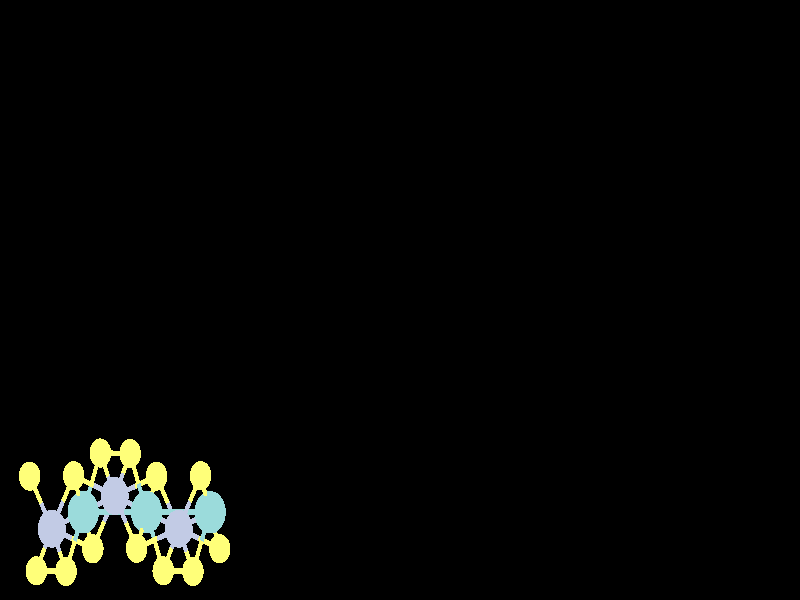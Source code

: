 #include "colors.inc"
#include "finish.inc"

global_settings {assumed_gamma 1 max_trace_level 6}
background {color White transmit 1.0}
camera {orthographic
  right -39.40*x up 21.80*y
  direction 1.00*z
  location <0,0,50.00> look_at <0,0,0>}


light_source {<  2.00,   3.00,  40.00> color White
  area_light <0.70, 0, 0>, <0, 0.70, 0>, 3, 3
  adaptive 1 jitter}
// no fog
#declare simple = finish {phong 0.7}
#declare pale = finish {ambient 0.5 diffuse 0.85 roughness 0.001 specular 0.200 }
#declare intermediate = finish {ambient 0.3 diffuse 0.6 specular 0.1 roughness 0.04}
#declare vmd = finish {ambient 0.0 diffuse 0.65 phong 0.1 phong_size 40.0 specular 0.5 }
#declare jmol = finish {ambient 0.2 diffuse 0.6 specular 1 roughness 0.001 metallic}
#declare ase2 = finish {ambient 0.05 brilliance 3 diffuse 0.6 metallic specular 0.7 roughness 0.04 reflection 0.15}
#declare ase3 = finish {ambient 0.15 brilliance 2 diffuse 0.6 metallic specular 1.0 roughness 0.001 reflection 0.0}
#declare glass = finish {ambient 0.05 diffuse 0.3 specular 1.0 roughness 0.001}
#declare glass2 = finish {ambient 0.01 diffuse 0.3 specular 1.0 reflection 0.25 roughness 0.001}
#declare Rcell = 0.000;
#declare Rbond = 0.100;

#macro atom(LOC, R, COL, TRANS, FIN)
  sphere{LOC, R texture{pigment{color COL transmit TRANS} finish{FIN}}}
#end
#macro constrain(LOC, R, COL, TRANS FIN)
union{torus{R, Rcell rotate 45*z texture{pigment{color COL transmit TRANS} finish{FIN}}}
     torus{R, Rcell rotate -45*z texture{pigment{color COL transmit TRANS} finish{FIN}}}
     translate LOC}
#end

cylinder {<-18.73,  -7.71,  -0.00>, < 18.76,  -7.71,  -0.00>, Rcell pigment {Black}}
cylinder {<-18.73,  -7.71, -27.01>, < 18.76,  -7.71, -27.01>, Rcell pigment {Black}}
cylinder {<-18.73,  10.38, -27.01>, < 18.76,  10.38, -27.01>, Rcell pigment {Black}}
cylinder {<-18.73,  10.38,   0.00>, < 18.76,  10.38,   0.00>, Rcell pigment {Black}}
cylinder {<-18.73,  -7.71,  -0.00>, <-18.73,  -7.71, -27.01>, Rcell pigment {Black}}
cylinder {< 18.76,  -7.71,  -0.00>, < 18.76,  -7.71, -27.01>, Rcell pigment {Black}}
cylinder {< 18.76,  10.38,   0.00>, < 18.76,  10.38, -27.01>, Rcell pigment {Black}}
cylinder {<-18.73,  10.38,   0.00>, <-18.73,  10.38, -27.01>, Rcell pigment {Black}}
cylinder {<-18.73,  -7.71,  -0.00>, <-18.73,  10.38,   0.00>, Rcell pigment {Black}}
cylinder {< 18.76,  -7.71,  -0.00>, < 18.76,  10.38,   0.00>, Rcell pigment {Black}}
cylinder {< 18.76,  -7.71, -27.01>, < 18.76,  10.38, -27.01>, Rcell pigment {Black}}
cylinder {<-18.73,  -7.71, -27.01>, <-18.73,  10.38, -27.01>, Rcell pigment {Black}}
atom(<-18.24,  -6.40,  -7.29>, 0.53, rgb <1.00, 1.00, 0.19>, 0.0, ase3) // #0
atom(<-17.91,  -9.84,  -6.24>, 0.53, rgb <1.00, 1.00, 0.19>, 0.0, ase3) // #1
atom(<-17.15,  -8.31,  -2.74>, 0.69, rgb <0.54, 0.60, 0.78>, 0.0, ase3) // #2
atom(<-14.05,  -7.12,  -2.66>, 0.69, rgb <0.54, 0.60, 0.78>, 0.0, ase3) // #3
atom(<-15.60,  -7.71,  -5.40>, 0.77, rgb <0.33, 0.71, 0.71>, 0.0, ase3) // #4
atom(<-12.48,  -7.71,  -5.40>, 0.77, rgb <0.33, 0.71, 0.71>, 0.0, ase3) // #5
atom(<-16.45,  -9.86,  -4.59>, 0.53, rgb <1.00, 1.00, 0.19>, 0.0, ase3) // #6
atom(<-14.76,  -5.56,  -6.22>, 0.53, rgb <1.00, 1.00, 0.19>, 0.0, ase3) // #7
atom(<-16.07,  -6.38,  -3.50>, 0.53, rgb <1.00, 1.00, 0.19>, 0.0, ase3) // #8
atom(<-15.13,  -9.04,  -7.30>, 0.53, rgb <1.00, 1.00, 0.19>, 0.0, ase3) // #9
atom(<-12.97,  -9.02,  -3.52>, 0.53, rgb <1.00, 1.00, 0.19>, 0.0, ase3) // #10
atom(<-11.99,  -6.40,  -7.29>, 0.53, rgb <1.00, 1.00, 0.19>, 0.0, ase3) // #11
atom(<-13.29,  -5.58,  -4.57>, 0.53, rgb <1.00, 1.00, 0.19>, 0.0, ase3) // #12
atom(<-11.66,  -9.84,  -6.24>, 0.53, rgb <1.00, 1.00, 0.19>, 0.0, ase3) // #13
atom(<-17.15,  -8.31,  -8.14>, 0.69, rgb <0.54, 0.60, 0.78>, 0.0, ase3) // #14
atom(<-14.05,  -7.12,  -8.07>, 0.69, rgb <0.54, 0.60, 0.78>, 0.0, ase3) // #15
atom(<-15.60,  -7.71, -10.81>, 0.77, rgb <0.33, 0.71, 0.71>, 0.0, ase3) // #16
atom(<-12.48,  -7.71, -10.81>, 0.77, rgb <0.33, 0.71, 0.71>, 0.0, ase3) // #17
atom(<-16.45,  -9.86,  -9.99>, 0.53, rgb <1.00, 1.00, 0.19>, 0.0, ase3) // #18
atom(<-16.07,  -6.38,  -8.91>, 0.53, rgb <1.00, 1.00, 0.19>, 0.0, ase3) // #19
atom(<-12.97,  -9.02,  -8.92>, 0.53, rgb <1.00, 1.00, 0.19>, 0.0, ase3) // #20
atom(<-13.29,  -5.58,  -9.97>, 0.53, rgb <1.00, 1.00, 0.19>, 0.0, ase3) // #21
atom(<-10.90,  -8.31,  -2.74>, 0.69, rgb <0.54, 0.60, 0.78>, 0.0, ase3) // #22
atom(< -9.35,  -7.71,  -5.40>, 0.77, rgb <0.33, 0.71, 0.71>, 0.0, ase3) // #23
atom(<-10.20,  -9.86,  -4.59>, 0.53, rgb <1.00, 1.00, 0.19>, 0.0, ase3) // #24
atom(< -9.82,  -6.38,  -3.50>, 0.53, rgb <1.00, 1.00, 0.19>, 0.0, ase3) // #25
atom(< -8.88,  -9.04,  -7.30>, 0.53, rgb <1.00, 1.00, 0.19>, 0.0, ase3) // #26
atom(<-10.90,  -8.31,  -8.14>, 0.69, rgb <0.54, 0.60, 0.78>, 0.0, ase3) // #27
atom(< -9.35,  -7.71, -10.81>, 0.77, rgb <0.33, 0.71, 0.71>, 0.0, ase3) // #28
atom(<-10.20,  -9.86,  -9.99>, 0.53, rgb <1.00, 1.00, 0.19>, 0.0, ase3) // #29
atom(< -9.82,  -6.38,  -8.91>, 0.53, rgb <1.00, 1.00, 0.19>, 0.0, ase3) // #30
cylinder {<-18.24,  -6.40,  -7.29>, <-17.69,  -7.35,  -7.71>, Rbond texture{pigment {color rgb <1.00, 1.00, 0.19> transmit 0.0} finish{ase3}}}
cylinder {<-17.15,  -8.31,  -8.14>, <-17.69,  -7.35,  -7.71>, Rbond texture{pigment {color rgb <0.54, 0.60, 0.78> transmit 0.0} finish{ase3}}}
cylinder {<-17.91,  -9.84,  -6.24>, <-17.18,  -9.85,  -5.41>, Rbond texture{pigment {color rgb <1.00, 1.00, 0.19> transmit 0.0} finish{ase3}}}
cylinder {<-16.45,  -9.86,  -4.59>, <-17.18,  -9.85,  -5.41>, Rbond texture{pigment {color rgb <1.00, 1.00, 0.19> transmit 0.0} finish{ase3}}}
cylinder {<-17.91,  -9.84,  -6.24>, <-17.53,  -9.07,  -7.19>, Rbond texture{pigment {color rgb <1.00, 1.00, 0.19> transmit 0.0} finish{ase3}}}
cylinder {<-17.15,  -8.31,  -8.14>, <-17.53,  -9.07,  -7.19>, Rbond texture{pigment {color rgb <0.54, 0.60, 0.78> transmit 0.0} finish{ase3}}}
cylinder {<-17.15,  -8.31,  -2.74>, <-16.38,  -8.01,  -4.07>, Rbond texture{pigment {color rgb <0.54, 0.60, 0.78> transmit 0.0} finish{ase3}}}
cylinder {<-15.60,  -7.71,  -5.40>, <-16.38,  -8.01,  -4.07>, Rbond texture{pigment {color rgb <0.33, 0.71, 0.71> transmit 0.0} finish{ase3}}}
cylinder {<-17.15,  -8.31,  -2.74>, <-16.80,  -9.08,  -3.66>, Rbond texture{pigment {color rgb <0.54, 0.60, 0.78> transmit 0.0} finish{ase3}}}
cylinder {<-16.45,  -9.86,  -4.59>, <-16.80,  -9.08,  -3.66>, Rbond texture{pigment {color rgb <1.00, 1.00, 0.19> transmit 0.0} finish{ase3}}}
cylinder {<-14.05,  -7.12,  -2.66>, <-13.27,  -7.41,  -4.03>, Rbond texture{pigment {color rgb <0.54, 0.60, 0.78> transmit 0.0} finish{ase3}}}
cylinder {<-12.48,  -7.71,  -5.40>, <-13.27,  -7.41,  -4.03>, Rbond texture{pigment {color rgb <0.33, 0.71, 0.71> transmit 0.0} finish{ase3}}}
cylinder {<-14.05,  -7.12,  -2.66>, <-15.06,  -6.75,  -3.08>, Rbond texture{pigment {color rgb <0.54, 0.60, 0.78> transmit 0.0} finish{ase3}}}
cylinder {<-16.07,  -6.38,  -3.50>, <-15.06,  -6.75,  -3.08>, Rbond texture{pigment {color rgb <1.00, 1.00, 0.19> transmit 0.0} finish{ase3}}}
cylinder {<-14.05,  -7.12,  -2.66>, <-13.67,  -6.35,  -3.62>, Rbond texture{pigment {color rgb <0.54, 0.60, 0.78> transmit 0.0} finish{ase3}}}
cylinder {<-13.29,  -5.58,  -4.57>, <-13.67,  -6.35,  -3.62>, Rbond texture{pigment {color rgb <1.00, 1.00, 0.19> transmit 0.0} finish{ase3}}}
cylinder {<-14.05,  -7.12,  -2.66>, <-14.83,  -7.41,  -4.03>, Rbond texture{pigment {color rgb <0.54, 0.60, 0.78> transmit 0.0} finish{ase3}}}
cylinder {<-15.60,  -7.71,  -5.40>, <-14.83,  -7.41,  -4.03>, Rbond texture{pigment {color rgb <0.33, 0.71, 0.71> transmit 0.0} finish{ase3}}}
cylinder {<-14.05,  -7.12,  -2.66>, <-13.51,  -8.07,  -3.09>, Rbond texture{pigment {color rgb <0.54, 0.60, 0.78> transmit 0.0} finish{ase3}}}
cylinder {<-12.97,  -9.02,  -3.52>, <-13.51,  -8.07,  -3.09>, Rbond texture{pigment {color rgb <1.00, 1.00, 0.19> transmit 0.0} finish{ase3}}}
cylinder {<-15.60,  -7.71,  -5.40>, <-16.03,  -8.78,  -4.99>, Rbond texture{pigment {color rgb <0.33, 0.71, 0.71> transmit 0.0} finish{ase3}}}
cylinder {<-16.45,  -9.86,  -4.59>, <-16.03,  -8.78,  -4.99>, Rbond texture{pigment {color rgb <1.00, 1.00, 0.19> transmit 0.0} finish{ase3}}}
cylinder {<-15.60,  -7.71,  -5.40>, <-16.38,  -8.01,  -6.77>, Rbond texture{pigment {color rgb <0.33, 0.71, 0.71> transmit 0.0} finish{ase3}}}
cylinder {<-17.15,  -8.31,  -8.14>, <-16.38,  -8.01,  -6.77>, Rbond texture{pigment {color rgb <0.54, 0.60, 0.78> transmit 0.0} finish{ase3}}}
cylinder {<-15.60,  -7.71,  -5.40>, <-15.37,  -8.38,  -6.35>, Rbond texture{pigment {color rgb <0.33, 0.71, 0.71> transmit 0.0} finish{ase3}}}
cylinder {<-15.13,  -9.04,  -7.30>, <-15.37,  -8.38,  -6.35>, Rbond texture{pigment {color rgb <1.00, 1.00, 0.19> transmit 0.0} finish{ase3}}}
cylinder {<-12.48,  -7.71,  -5.40>, <-13.27,  -7.41,  -6.73>, Rbond texture{pigment {color rgb <0.33, 0.71, 0.71> transmit 0.0} finish{ase3}}}
cylinder {<-14.05,  -7.12,  -8.07>, <-13.27,  -7.41,  -6.73>, Rbond texture{pigment {color rgb <0.54, 0.60, 0.78> transmit 0.0} finish{ase3}}}
cylinder {<-12.48,  -7.71,  -5.40>, <-12.23,  -7.06,  -6.34>, Rbond texture{pigment {color rgb <0.33, 0.71, 0.71> transmit 0.0} finish{ase3}}}
cylinder {<-11.99,  -6.40,  -7.29>, <-12.23,  -7.06,  -6.34>, Rbond texture{pigment {color rgb <1.00, 1.00, 0.19> transmit 0.0} finish{ase3}}}
cylinder {<-12.48,  -7.71,  -5.40>, <-12.89,  -6.65,  -4.99>, Rbond texture{pigment {color rgb <0.33, 0.71, 0.71> transmit 0.0} finish{ase3}}}
cylinder {<-13.29,  -5.58,  -4.57>, <-12.89,  -6.65,  -4.99>, Rbond texture{pigment {color rgb <1.00, 1.00, 0.19> transmit 0.0} finish{ase3}}}
cylinder {<-12.48,  -7.71,  -5.40>, <-14.04,  -7.71,  -5.40>, Rbond texture{pigment {color rgb <0.33, 0.71, 0.71> transmit 0.0} finish{ase3}}}
cylinder {<-15.60,  -7.71,  -5.40>, <-14.04,  -7.71,  -5.40>, Rbond texture{pigment {color rgb <0.33, 0.71, 0.71> transmit 0.0} finish{ase3}}}
cylinder {<-12.48,  -7.71,  -5.40>, <-12.72,  -8.37,  -4.46>, Rbond texture{pigment {color rgb <0.33, 0.71, 0.71> transmit 0.0} finish{ase3}}}
cylinder {<-12.97,  -9.02,  -3.52>, <-12.72,  -8.37,  -4.46>, Rbond texture{pigment {color rgb <1.00, 1.00, 0.19> transmit 0.0} finish{ase3}}}
cylinder {<-12.48,  -7.71,  -5.40>, <-12.07,  -8.77,  -5.82>, Rbond texture{pigment {color rgb <0.33, 0.71, 0.71> transmit 0.0} finish{ase3}}}
cylinder {<-11.66,  -9.84,  -6.24>, <-12.07,  -8.77,  -5.82>, Rbond texture{pigment {color rgb <1.00, 1.00, 0.19> transmit 0.0} finish{ase3}}}
cylinder {<-12.48,  -7.71,  -5.40>, <-11.69,  -8.01,  -4.07>, Rbond texture{pigment {color rgb <0.33, 0.71, 0.71> transmit 0.0} finish{ase3}}}
cylinder {<-10.90,  -8.31,  -2.74>, <-11.69,  -8.01,  -4.07>, Rbond texture{pigment {color rgb <0.54, 0.60, 0.78> transmit 0.0} finish{ase3}}}
cylinder {<-12.48,  -7.71,  -5.40>, <-10.92,  -7.71,  -5.40>, Rbond texture{pigment {color rgb <0.33, 0.71, 0.71> transmit 0.0} finish{ase3}}}
cylinder {< -9.35,  -7.71,  -5.40>, <-10.92,  -7.71,  -5.40>, Rbond texture{pigment {color rgb <0.33, 0.71, 0.71> transmit 0.0} finish{ase3}}}
cylinder {<-12.48,  -7.71,  -5.40>, <-11.69,  -8.01,  -6.77>, Rbond texture{pigment {color rgb <0.33, 0.71, 0.71> transmit 0.0} finish{ase3}}}
cylinder {<-10.90,  -8.31,  -8.14>, <-11.69,  -8.01,  -6.77>, Rbond texture{pigment {color rgb <0.54, 0.60, 0.78> transmit 0.0} finish{ase3}}}
cylinder {<-14.76,  -5.56,  -6.22>, <-14.41,  -6.34,  -7.14>, Rbond texture{pigment {color rgb <1.00, 1.00, 0.19> transmit 0.0} finish{ase3}}}
cylinder {<-14.05,  -7.12,  -8.07>, <-14.41,  -6.34,  -7.14>, Rbond texture{pigment {color rgb <0.54, 0.60, 0.78> transmit 0.0} finish{ase3}}}
cylinder {<-14.76,  -5.56,  -6.22>, <-14.02,  -5.57,  -5.39>, Rbond texture{pigment {color rgb <1.00, 1.00, 0.19> transmit 0.0} finish{ase3}}}
cylinder {<-13.29,  -5.58,  -4.57>, <-14.02,  -5.57,  -5.39>, Rbond texture{pigment {color rgb <1.00, 1.00, 0.19> transmit 0.0} finish{ase3}}}
cylinder {<-14.76,  -5.56,  -6.22>, <-15.18,  -6.64,  -5.81>, Rbond texture{pigment {color rgb <1.00, 1.00, 0.19> transmit 0.0} finish{ase3}}}
cylinder {<-15.60,  -7.71,  -5.40>, <-15.18,  -6.64,  -5.81>, Rbond texture{pigment {color rgb <0.33, 0.71, 0.71> transmit 0.0} finish{ase3}}}
cylinder {<-16.07,  -6.38,  -3.50>, <-15.84,  -7.05,  -4.45>, Rbond texture{pigment {color rgb <1.00, 1.00, 0.19> transmit 0.0} finish{ase3}}}
cylinder {<-15.60,  -7.71,  -5.40>, <-15.84,  -7.05,  -4.45>, Rbond texture{pigment {color rgb <0.33, 0.71, 0.71> transmit 0.0} finish{ase3}}}
cylinder {<-16.07,  -6.38,  -3.50>, <-16.61,  -7.34,  -3.12>, Rbond texture{pigment {color rgb <1.00, 1.00, 0.19> transmit 0.0} finish{ase3}}}
cylinder {<-17.15,  -8.31,  -2.74>, <-16.61,  -7.34,  -3.12>, Rbond texture{pigment {color rgb <0.54, 0.60, 0.78> transmit 0.0} finish{ase3}}}
cylinder {<-15.13,  -9.04,  -7.30>, <-16.14,  -8.67,  -7.72>, Rbond texture{pigment {color rgb <1.00, 1.00, 0.19> transmit 0.0} finish{ase3}}}
cylinder {<-17.15,  -8.31,  -8.14>, <-16.14,  -8.67,  -7.72>, Rbond texture{pigment {color rgb <0.54, 0.60, 0.78> transmit 0.0} finish{ase3}}}
cylinder {<-12.97,  -9.02,  -3.52>, <-11.93,  -8.66,  -3.13>, Rbond texture{pigment {color rgb <1.00, 1.00, 0.19> transmit 0.0} finish{ase3}}}
cylinder {<-10.90,  -8.31,  -2.74>, <-11.93,  -8.66,  -3.13>, Rbond texture{pigment {color rgb <0.54, 0.60, 0.78> transmit 0.0} finish{ase3}}}
cylinder {<-11.99,  -6.40,  -7.29>, <-13.02,  -6.76,  -7.68>, Rbond texture{pigment {color rgb <1.00, 1.00, 0.19> transmit 0.0} finish{ase3}}}
cylinder {<-14.05,  -7.12,  -8.07>, <-13.02,  -6.76,  -7.68>, Rbond texture{pigment {color rgb <0.54, 0.60, 0.78> transmit 0.0} finish{ase3}}}
cylinder {<-11.99,  -6.40,  -7.29>, <-11.45,  -7.35,  -7.71>, Rbond texture{pigment {color rgb <1.00, 1.00, 0.19> transmit 0.0} finish{ase3}}}
cylinder {<-10.90,  -8.31,  -8.14>, <-11.45,  -7.35,  -7.71>, Rbond texture{pigment {color rgb <0.54, 0.60, 0.78> transmit 0.0} finish{ase3}}}
cylinder {<-11.66,  -9.84,  -6.24>, <-10.93,  -9.85,  -5.41>, Rbond texture{pigment {color rgb <1.00, 1.00, 0.19> transmit 0.0} finish{ase3}}}
cylinder {<-10.20,  -9.86,  -4.59>, <-10.93,  -9.85,  -5.41>, Rbond texture{pigment {color rgb <1.00, 1.00, 0.19> transmit 0.0} finish{ase3}}}
cylinder {<-11.66,  -9.84,  -6.24>, <-11.28,  -9.07,  -7.19>, Rbond texture{pigment {color rgb <1.00, 1.00, 0.19> transmit 0.0} finish{ase3}}}
cylinder {<-10.90,  -8.31,  -8.14>, <-11.28,  -9.07,  -7.19>, Rbond texture{pigment {color rgb <0.54, 0.60, 0.78> transmit 0.0} finish{ase3}}}
cylinder {<-17.15,  -8.31,  -8.14>, <-16.80,  -9.08,  -9.07>, Rbond texture{pigment {color rgb <0.54, 0.60, 0.78> transmit 0.0} finish{ase3}}}
cylinder {<-16.45,  -9.86,  -9.99>, <-16.80,  -9.08,  -9.07>, Rbond texture{pigment {color rgb <1.00, 1.00, 0.19> transmit 0.0} finish{ase3}}}
cylinder {<-17.15,  -8.31,  -8.14>, <-16.38,  -8.01,  -9.47>, Rbond texture{pigment {color rgb <0.54, 0.60, 0.78> transmit 0.0} finish{ase3}}}
cylinder {<-15.60,  -7.71, -10.81>, <-16.38,  -8.01,  -9.47>, Rbond texture{pigment {color rgb <0.33, 0.71, 0.71> transmit 0.0} finish{ase3}}}
cylinder {<-14.05,  -7.12,  -8.07>, <-15.06,  -6.75,  -8.49>, Rbond texture{pigment {color rgb <0.54, 0.60, 0.78> transmit 0.0} finish{ase3}}}
cylinder {<-16.07,  -6.38,  -8.91>, <-15.06,  -6.75,  -8.49>, Rbond texture{pigment {color rgb <1.00, 1.00, 0.19> transmit 0.0} finish{ase3}}}
cylinder {<-14.05,  -7.12,  -8.07>, <-13.27,  -7.41,  -9.44>, Rbond texture{pigment {color rgb <0.54, 0.60, 0.78> transmit 0.0} finish{ase3}}}
cylinder {<-12.48,  -7.71, -10.81>, <-13.27,  -7.41,  -9.44>, Rbond texture{pigment {color rgb <0.33, 0.71, 0.71> transmit 0.0} finish{ase3}}}
cylinder {<-14.05,  -7.12,  -8.07>, <-13.67,  -6.35,  -9.02>, Rbond texture{pigment {color rgb <0.54, 0.60, 0.78> transmit 0.0} finish{ase3}}}
cylinder {<-13.29,  -5.58,  -9.97>, <-13.67,  -6.35,  -9.02>, Rbond texture{pigment {color rgb <1.00, 1.00, 0.19> transmit 0.0} finish{ase3}}}
cylinder {<-14.05,  -7.12,  -8.07>, <-14.83,  -7.41,  -6.73>, Rbond texture{pigment {color rgb <0.54, 0.60, 0.78> transmit 0.0} finish{ase3}}}
cylinder {<-15.60,  -7.71,  -5.40>, <-14.83,  -7.41,  -6.73>, Rbond texture{pigment {color rgb <0.33, 0.71, 0.71> transmit 0.0} finish{ase3}}}
cylinder {<-14.05,  -7.12,  -8.07>, <-14.59,  -8.08,  -7.68>, Rbond texture{pigment {color rgb <0.54, 0.60, 0.78> transmit 0.0} finish{ase3}}}
cylinder {<-15.13,  -9.04,  -7.30>, <-14.59,  -8.08,  -7.68>, Rbond texture{pigment {color rgb <1.00, 1.00, 0.19> transmit 0.0} finish{ase3}}}
cylinder {<-14.05,  -7.12,  -8.07>, <-14.83,  -7.41,  -9.44>, Rbond texture{pigment {color rgb <0.54, 0.60, 0.78> transmit 0.0} finish{ase3}}}
cylinder {<-15.60,  -7.71, -10.81>, <-14.83,  -7.41,  -9.44>, Rbond texture{pigment {color rgb <0.33, 0.71, 0.71> transmit 0.0} finish{ase3}}}
cylinder {<-14.05,  -7.12,  -8.07>, <-13.51,  -8.07,  -8.49>, Rbond texture{pigment {color rgb <0.54, 0.60, 0.78> transmit 0.0} finish{ase3}}}
cylinder {<-12.97,  -9.02,  -8.92>, <-13.51,  -8.07,  -8.49>, Rbond texture{pigment {color rgb <1.00, 1.00, 0.19> transmit 0.0} finish{ase3}}}
cylinder {<-15.60,  -7.71, -10.81>, <-16.03,  -8.78, -10.40>, Rbond texture{pigment {color rgb <0.33, 0.71, 0.71> transmit 0.0} finish{ase3}}}
cylinder {<-16.45,  -9.86,  -9.99>, <-16.03,  -8.78, -10.40>, Rbond texture{pigment {color rgb <1.00, 1.00, 0.19> transmit 0.0} finish{ase3}}}
cylinder {<-12.48,  -7.71, -10.81>, <-12.89,  -6.65, -10.39>, Rbond texture{pigment {color rgb <0.33, 0.71, 0.71> transmit 0.0} finish{ase3}}}
cylinder {<-13.29,  -5.58,  -9.97>, <-12.89,  -6.65, -10.39>, Rbond texture{pigment {color rgb <1.00, 1.00, 0.19> transmit 0.0} finish{ase3}}}
cylinder {<-12.48,  -7.71, -10.81>, <-14.04,  -7.71, -10.81>, Rbond texture{pigment {color rgb <0.33, 0.71, 0.71> transmit 0.0} finish{ase3}}}
cylinder {<-15.60,  -7.71, -10.81>, <-14.04,  -7.71, -10.81>, Rbond texture{pigment {color rgb <0.33, 0.71, 0.71> transmit 0.0} finish{ase3}}}
cylinder {<-12.48,  -7.71, -10.81>, <-12.72,  -8.37,  -9.86>, Rbond texture{pigment {color rgb <0.33, 0.71, 0.71> transmit 0.0} finish{ase3}}}
cylinder {<-12.97,  -9.02,  -8.92>, <-12.72,  -8.37,  -9.86>, Rbond texture{pigment {color rgb <1.00, 1.00, 0.19> transmit 0.0} finish{ase3}}}
cylinder {<-12.48,  -7.71, -10.81>, <-11.69,  -8.01,  -9.47>, Rbond texture{pigment {color rgb <0.33, 0.71, 0.71> transmit 0.0} finish{ase3}}}
cylinder {<-10.90,  -8.31,  -8.14>, <-11.69,  -8.01,  -9.47>, Rbond texture{pigment {color rgb <0.54, 0.60, 0.78> transmit 0.0} finish{ase3}}}
cylinder {<-12.48,  -7.71, -10.81>, <-10.92,  -7.71, -10.81>, Rbond texture{pigment {color rgb <0.33, 0.71, 0.71> transmit 0.0} finish{ase3}}}
cylinder {< -9.35,  -7.71, -10.81>, <-10.92,  -7.71, -10.81>, Rbond texture{pigment {color rgb <0.33, 0.71, 0.71> transmit 0.0} finish{ase3}}}
cylinder {<-16.07,  -6.38,  -8.91>, <-16.61,  -7.34,  -8.52>, Rbond texture{pigment {color rgb <1.00, 1.00, 0.19> transmit 0.0} finish{ase3}}}
cylinder {<-17.15,  -8.31,  -8.14>, <-16.61,  -7.34,  -8.52>, Rbond texture{pigment {color rgb <0.54, 0.60, 0.78> transmit 0.0} finish{ase3}}}
cylinder {<-16.07,  -6.38,  -8.91>, <-15.84,  -7.05,  -9.86>, Rbond texture{pigment {color rgb <1.00, 1.00, 0.19> transmit 0.0} finish{ase3}}}
cylinder {<-15.60,  -7.71, -10.81>, <-15.84,  -7.05,  -9.86>, Rbond texture{pigment {color rgb <0.33, 0.71, 0.71> transmit 0.0} finish{ase3}}}
cylinder {<-12.97,  -9.02,  -8.92>, <-11.93,  -8.66,  -8.53>, Rbond texture{pigment {color rgb <1.00, 1.00, 0.19> transmit 0.0} finish{ase3}}}
cylinder {<-10.90,  -8.31,  -8.14>, <-11.93,  -8.66,  -8.53>, Rbond texture{pigment {color rgb <0.54, 0.60, 0.78> transmit 0.0} finish{ase3}}}
cylinder {<-10.90,  -8.31,  -2.74>, <-10.13,  -8.01,  -4.07>, Rbond texture{pigment {color rgb <0.54, 0.60, 0.78> transmit 0.0} finish{ase3}}}
cylinder {< -9.35,  -7.71,  -5.40>, <-10.13,  -8.01,  -4.07>, Rbond texture{pigment {color rgb <0.33, 0.71, 0.71> transmit 0.0} finish{ase3}}}
cylinder {<-10.90,  -8.31,  -2.74>, <-10.55,  -9.08,  -3.66>, Rbond texture{pigment {color rgb <0.54, 0.60, 0.78> transmit 0.0} finish{ase3}}}
cylinder {<-10.20,  -9.86,  -4.59>, <-10.55,  -9.08,  -3.66>, Rbond texture{pigment {color rgb <1.00, 1.00, 0.19> transmit 0.0} finish{ase3}}}
cylinder {< -9.35,  -7.71,  -5.40>, < -9.78,  -8.78,  -4.99>, Rbond texture{pigment {color rgb <0.33, 0.71, 0.71> transmit 0.0} finish{ase3}}}
cylinder {<-10.20,  -9.86,  -4.59>, < -9.78,  -8.78,  -4.99>, Rbond texture{pigment {color rgb <1.00, 1.00, 0.19> transmit 0.0} finish{ase3}}}
cylinder {< -9.35,  -7.71,  -5.40>, <-10.13,  -8.01,  -6.77>, Rbond texture{pigment {color rgb <0.33, 0.71, 0.71> transmit 0.0} finish{ase3}}}
cylinder {<-10.90,  -8.31,  -8.14>, <-10.13,  -8.01,  -6.77>, Rbond texture{pigment {color rgb <0.54, 0.60, 0.78> transmit 0.0} finish{ase3}}}
cylinder {< -9.35,  -7.71,  -5.40>, < -9.12,  -8.38,  -6.35>, Rbond texture{pigment {color rgb <0.33, 0.71, 0.71> transmit 0.0} finish{ase3}}}
cylinder {< -8.88,  -9.04,  -7.30>, < -9.12,  -8.38,  -6.35>, Rbond texture{pigment {color rgb <1.00, 1.00, 0.19> transmit 0.0} finish{ase3}}}
cylinder {< -9.82,  -6.38,  -3.50>, <-10.36,  -7.34,  -3.12>, Rbond texture{pigment {color rgb <1.00, 1.00, 0.19> transmit 0.0} finish{ase3}}}
cylinder {<-10.90,  -8.31,  -2.74>, <-10.36,  -7.34,  -3.12>, Rbond texture{pigment {color rgb <0.54, 0.60, 0.78> transmit 0.0} finish{ase3}}}
cylinder {< -9.82,  -6.38,  -3.50>, < -9.59,  -7.05,  -4.45>, Rbond texture{pigment {color rgb <1.00, 1.00, 0.19> transmit 0.0} finish{ase3}}}
cylinder {< -9.35,  -7.71,  -5.40>, < -9.59,  -7.05,  -4.45>, Rbond texture{pigment {color rgb <0.33, 0.71, 0.71> transmit 0.0} finish{ase3}}}
cylinder {< -8.88,  -9.04,  -7.30>, < -9.89,  -8.67,  -7.72>, Rbond texture{pigment {color rgb <1.00, 1.00, 0.19> transmit 0.0} finish{ase3}}}
cylinder {<-10.90,  -8.31,  -8.14>, < -9.89,  -8.67,  -7.72>, Rbond texture{pigment {color rgb <0.54, 0.60, 0.78> transmit 0.0} finish{ase3}}}
cylinder {<-10.90,  -8.31,  -8.14>, <-10.55,  -9.08,  -9.07>, Rbond texture{pigment {color rgb <0.54, 0.60, 0.78> transmit 0.0} finish{ase3}}}
cylinder {<-10.20,  -9.86,  -9.99>, <-10.55,  -9.08,  -9.07>, Rbond texture{pigment {color rgb <1.00, 1.00, 0.19> transmit 0.0} finish{ase3}}}
cylinder {<-10.90,  -8.31,  -8.14>, <-10.13,  -8.01,  -9.47>, Rbond texture{pigment {color rgb <0.54, 0.60, 0.78> transmit 0.0} finish{ase3}}}
cylinder {< -9.35,  -7.71, -10.81>, <-10.13,  -8.01,  -9.47>, Rbond texture{pigment {color rgb <0.33, 0.71, 0.71> transmit 0.0} finish{ase3}}}
cylinder {< -9.35,  -7.71, -10.81>, < -9.78,  -8.78, -10.40>, Rbond texture{pigment {color rgb <0.33, 0.71, 0.71> transmit 0.0} finish{ase3}}}
cylinder {<-10.20,  -9.86,  -9.99>, < -9.78,  -8.78, -10.40>, Rbond texture{pigment {color rgb <1.00, 1.00, 0.19> transmit 0.0} finish{ase3}}}
cylinder {< -9.82,  -6.38,  -8.91>, <-10.36,  -7.34,  -8.52>, Rbond texture{pigment {color rgb <1.00, 1.00, 0.19> transmit 0.0} finish{ase3}}}
cylinder {<-10.90,  -8.31,  -8.14>, <-10.36,  -7.34,  -8.52>, Rbond texture{pigment {color rgb <0.54, 0.60, 0.78> transmit 0.0} finish{ase3}}}
cylinder {< -9.82,  -6.38,  -8.91>, < -9.59,  -7.05,  -9.86>, Rbond texture{pigment {color rgb <1.00, 1.00, 0.19> transmit 0.0} finish{ase3}}}
cylinder {< -9.35,  -7.71, -10.81>, < -9.59,  -7.05,  -9.86>, Rbond texture{pigment {color rgb <0.33, 0.71, 0.71> transmit 0.0} finish{ase3}}}
// no constraints
